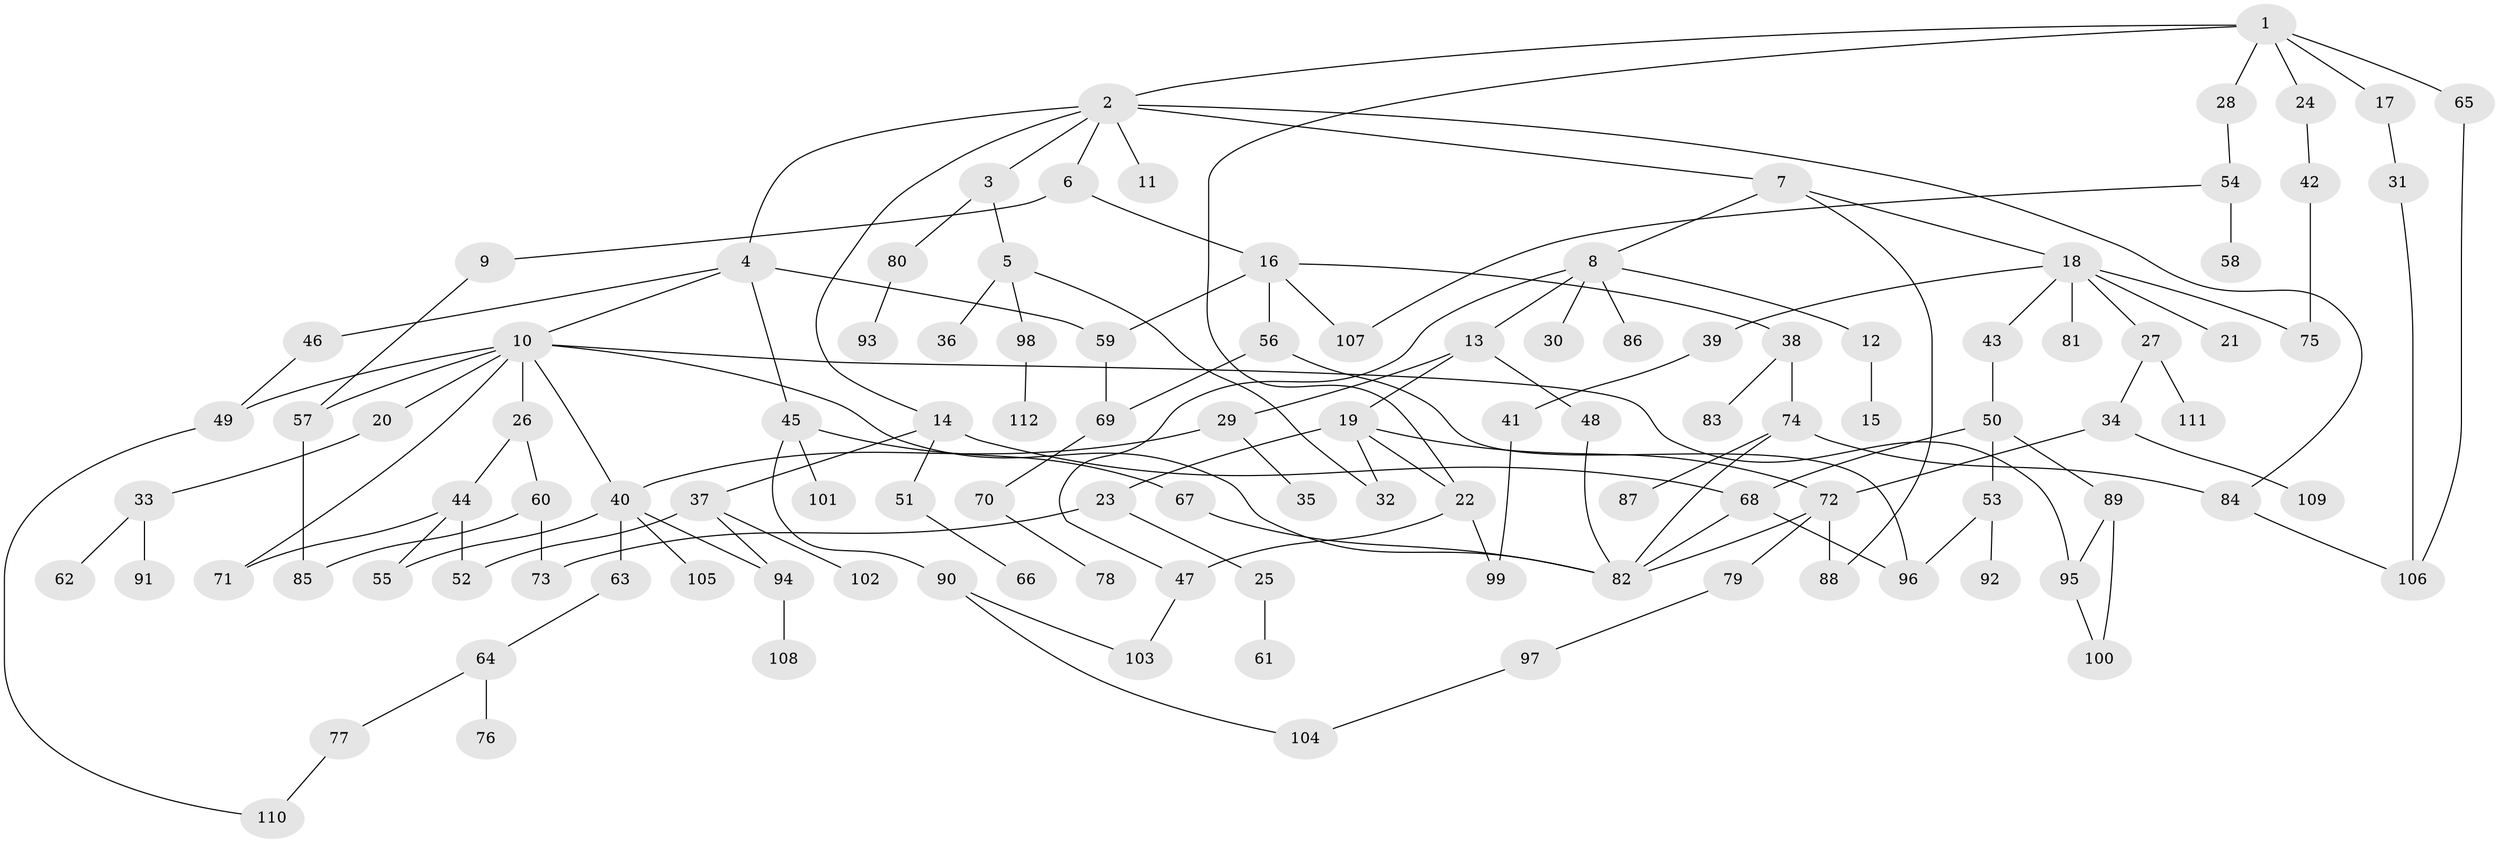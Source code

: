 // coarse degree distribution, {6: 0.03571428571428571, 1: 0.39285714285714285, 2: 0.35714285714285715, 11: 0.017857142857142856, 5: 0.05357142857142857, 4: 0.07142857142857142, 9: 0.03571428571428571, 8: 0.017857142857142856, 10: 0.017857142857142856}
// Generated by graph-tools (version 1.1) at 2025/44/03/04/25 21:44:21]
// undirected, 112 vertices, 146 edges
graph export_dot {
graph [start="1"]
  node [color=gray90,style=filled];
  1;
  2;
  3;
  4;
  5;
  6;
  7;
  8;
  9;
  10;
  11;
  12;
  13;
  14;
  15;
  16;
  17;
  18;
  19;
  20;
  21;
  22;
  23;
  24;
  25;
  26;
  27;
  28;
  29;
  30;
  31;
  32;
  33;
  34;
  35;
  36;
  37;
  38;
  39;
  40;
  41;
  42;
  43;
  44;
  45;
  46;
  47;
  48;
  49;
  50;
  51;
  52;
  53;
  54;
  55;
  56;
  57;
  58;
  59;
  60;
  61;
  62;
  63;
  64;
  65;
  66;
  67;
  68;
  69;
  70;
  71;
  72;
  73;
  74;
  75;
  76;
  77;
  78;
  79;
  80;
  81;
  82;
  83;
  84;
  85;
  86;
  87;
  88;
  89;
  90;
  91;
  92;
  93;
  94;
  95;
  96;
  97;
  98;
  99;
  100;
  101;
  102;
  103;
  104;
  105;
  106;
  107;
  108;
  109;
  110;
  111;
  112;
  1 -- 2;
  1 -- 17;
  1 -- 24;
  1 -- 28;
  1 -- 65;
  1 -- 22;
  2 -- 3;
  2 -- 4;
  2 -- 6;
  2 -- 7;
  2 -- 11;
  2 -- 14;
  2 -- 84;
  3 -- 5;
  3 -- 80;
  4 -- 10;
  4 -- 45;
  4 -- 46;
  4 -- 59;
  5 -- 36;
  5 -- 98;
  5 -- 32;
  6 -- 9;
  6 -- 16;
  7 -- 8;
  7 -- 18;
  7 -- 88;
  8 -- 12;
  8 -- 13;
  8 -- 30;
  8 -- 86;
  8 -- 47;
  9 -- 57;
  10 -- 20;
  10 -- 26;
  10 -- 95;
  10 -- 71;
  10 -- 40;
  10 -- 49;
  10 -- 82;
  10 -- 57;
  12 -- 15;
  13 -- 19;
  13 -- 29;
  13 -- 48;
  14 -- 37;
  14 -- 51;
  14 -- 68;
  16 -- 38;
  16 -- 56;
  16 -- 107;
  16 -- 59;
  17 -- 31;
  18 -- 21;
  18 -- 27;
  18 -- 39;
  18 -- 43;
  18 -- 81;
  18 -- 75;
  19 -- 22;
  19 -- 23;
  19 -- 32;
  19 -- 72;
  20 -- 33;
  22 -- 47;
  22 -- 99;
  23 -- 25;
  23 -- 73;
  24 -- 42;
  25 -- 61;
  26 -- 44;
  26 -- 60;
  27 -- 34;
  27 -- 111;
  28 -- 54;
  29 -- 35;
  29 -- 40;
  31 -- 106;
  33 -- 62;
  33 -- 91;
  34 -- 109;
  34 -- 72;
  37 -- 102;
  37 -- 52;
  37 -- 94;
  38 -- 74;
  38 -- 83;
  39 -- 41;
  40 -- 55;
  40 -- 63;
  40 -- 94;
  40 -- 105;
  41 -- 99;
  42 -- 75;
  43 -- 50;
  44 -- 52;
  44 -- 71;
  44 -- 55;
  45 -- 67;
  45 -- 90;
  45 -- 101;
  46 -- 49;
  47 -- 103;
  48 -- 82;
  49 -- 110;
  50 -- 53;
  50 -- 89;
  50 -- 68;
  51 -- 66;
  53 -- 92;
  53 -- 96;
  54 -- 58;
  54 -- 107;
  56 -- 69;
  56 -- 96;
  57 -- 85;
  59 -- 69;
  60 -- 73;
  60 -- 85;
  63 -- 64;
  64 -- 76;
  64 -- 77;
  65 -- 106;
  67 -- 82;
  68 -- 96;
  68 -- 82;
  69 -- 70;
  70 -- 78;
  72 -- 79;
  72 -- 88;
  72 -- 82;
  74 -- 84;
  74 -- 87;
  74 -- 82;
  77 -- 110;
  79 -- 97;
  80 -- 93;
  84 -- 106;
  89 -- 100;
  89 -- 95;
  90 -- 104;
  90 -- 103;
  94 -- 108;
  95 -- 100;
  97 -- 104;
  98 -- 112;
}
